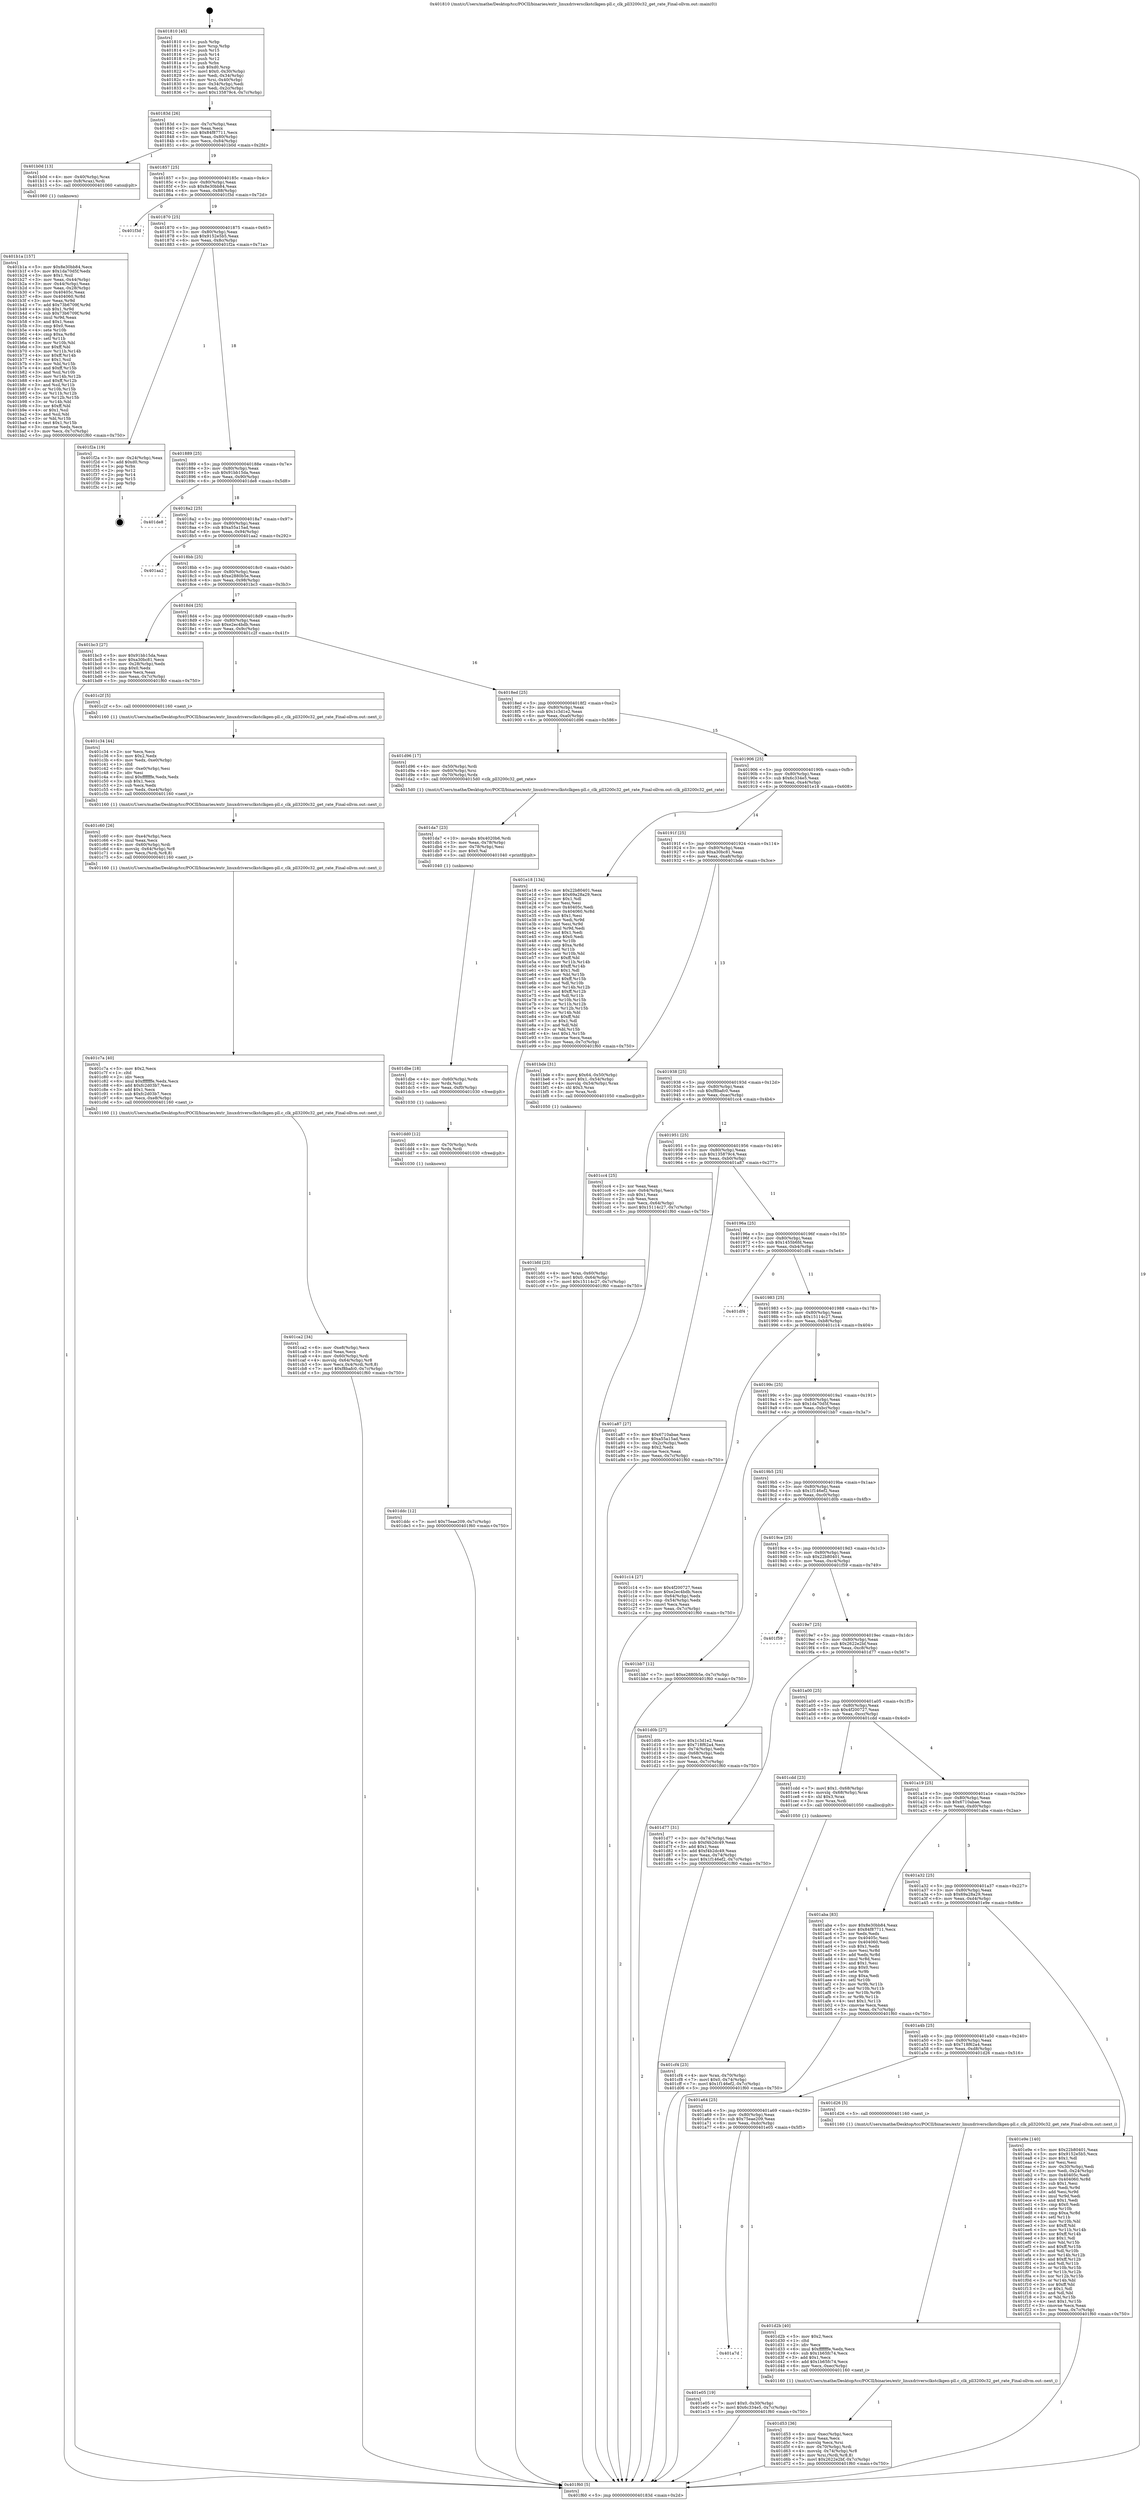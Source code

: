 digraph "0x401810" {
  label = "0x401810 (/mnt/c/Users/mathe/Desktop/tcc/POCII/binaries/extr_linuxdriversclkstclkgen-pll.c_clk_pll3200c32_get_rate_Final-ollvm.out::main(0))"
  labelloc = "t"
  node[shape=record]

  Entry [label="",width=0.3,height=0.3,shape=circle,fillcolor=black,style=filled]
  "0x40183d" [label="{
     0x40183d [26]\l
     | [instrs]\l
     &nbsp;&nbsp;0x40183d \<+3\>: mov -0x7c(%rbp),%eax\l
     &nbsp;&nbsp;0x401840 \<+2\>: mov %eax,%ecx\l
     &nbsp;&nbsp;0x401842 \<+6\>: sub $0x84f87711,%ecx\l
     &nbsp;&nbsp;0x401848 \<+3\>: mov %eax,-0x80(%rbp)\l
     &nbsp;&nbsp;0x40184b \<+6\>: mov %ecx,-0x84(%rbp)\l
     &nbsp;&nbsp;0x401851 \<+6\>: je 0000000000401b0d \<main+0x2fd\>\l
  }"]
  "0x401b0d" [label="{
     0x401b0d [13]\l
     | [instrs]\l
     &nbsp;&nbsp;0x401b0d \<+4\>: mov -0x40(%rbp),%rax\l
     &nbsp;&nbsp;0x401b11 \<+4\>: mov 0x8(%rax),%rdi\l
     &nbsp;&nbsp;0x401b15 \<+5\>: call 0000000000401060 \<atoi@plt\>\l
     | [calls]\l
     &nbsp;&nbsp;0x401060 \{1\} (unknown)\l
  }"]
  "0x401857" [label="{
     0x401857 [25]\l
     | [instrs]\l
     &nbsp;&nbsp;0x401857 \<+5\>: jmp 000000000040185c \<main+0x4c\>\l
     &nbsp;&nbsp;0x40185c \<+3\>: mov -0x80(%rbp),%eax\l
     &nbsp;&nbsp;0x40185f \<+5\>: sub $0x8e30bb84,%eax\l
     &nbsp;&nbsp;0x401864 \<+6\>: mov %eax,-0x88(%rbp)\l
     &nbsp;&nbsp;0x40186a \<+6\>: je 0000000000401f3d \<main+0x72d\>\l
  }"]
  Exit [label="",width=0.3,height=0.3,shape=circle,fillcolor=black,style=filled,peripheries=2]
  "0x401f3d" [label="{
     0x401f3d\l
  }", style=dashed]
  "0x401870" [label="{
     0x401870 [25]\l
     | [instrs]\l
     &nbsp;&nbsp;0x401870 \<+5\>: jmp 0000000000401875 \<main+0x65\>\l
     &nbsp;&nbsp;0x401875 \<+3\>: mov -0x80(%rbp),%eax\l
     &nbsp;&nbsp;0x401878 \<+5\>: sub $0x9152e5b5,%eax\l
     &nbsp;&nbsp;0x40187d \<+6\>: mov %eax,-0x8c(%rbp)\l
     &nbsp;&nbsp;0x401883 \<+6\>: je 0000000000401f2a \<main+0x71a\>\l
  }"]
  "0x401a7d" [label="{
     0x401a7d\l
  }", style=dashed]
  "0x401f2a" [label="{
     0x401f2a [19]\l
     | [instrs]\l
     &nbsp;&nbsp;0x401f2a \<+3\>: mov -0x24(%rbp),%eax\l
     &nbsp;&nbsp;0x401f2d \<+7\>: add $0xd0,%rsp\l
     &nbsp;&nbsp;0x401f34 \<+1\>: pop %rbx\l
     &nbsp;&nbsp;0x401f35 \<+2\>: pop %r12\l
     &nbsp;&nbsp;0x401f37 \<+2\>: pop %r14\l
     &nbsp;&nbsp;0x401f39 \<+2\>: pop %r15\l
     &nbsp;&nbsp;0x401f3b \<+1\>: pop %rbp\l
     &nbsp;&nbsp;0x401f3c \<+1\>: ret\l
  }"]
  "0x401889" [label="{
     0x401889 [25]\l
     | [instrs]\l
     &nbsp;&nbsp;0x401889 \<+5\>: jmp 000000000040188e \<main+0x7e\>\l
     &nbsp;&nbsp;0x40188e \<+3\>: mov -0x80(%rbp),%eax\l
     &nbsp;&nbsp;0x401891 \<+5\>: sub $0x91bb15da,%eax\l
     &nbsp;&nbsp;0x401896 \<+6\>: mov %eax,-0x90(%rbp)\l
     &nbsp;&nbsp;0x40189c \<+6\>: je 0000000000401de8 \<main+0x5d8\>\l
  }"]
  "0x401e05" [label="{
     0x401e05 [19]\l
     | [instrs]\l
     &nbsp;&nbsp;0x401e05 \<+7\>: movl $0x0,-0x30(%rbp)\l
     &nbsp;&nbsp;0x401e0c \<+7\>: movl $0x6c334e5,-0x7c(%rbp)\l
     &nbsp;&nbsp;0x401e13 \<+5\>: jmp 0000000000401f60 \<main+0x750\>\l
  }"]
  "0x401de8" [label="{
     0x401de8\l
  }", style=dashed]
  "0x4018a2" [label="{
     0x4018a2 [25]\l
     | [instrs]\l
     &nbsp;&nbsp;0x4018a2 \<+5\>: jmp 00000000004018a7 \<main+0x97\>\l
     &nbsp;&nbsp;0x4018a7 \<+3\>: mov -0x80(%rbp),%eax\l
     &nbsp;&nbsp;0x4018aa \<+5\>: sub $0xa55a15ad,%eax\l
     &nbsp;&nbsp;0x4018af \<+6\>: mov %eax,-0x94(%rbp)\l
     &nbsp;&nbsp;0x4018b5 \<+6\>: je 0000000000401aa2 \<main+0x292\>\l
  }"]
  "0x401ddc" [label="{
     0x401ddc [12]\l
     | [instrs]\l
     &nbsp;&nbsp;0x401ddc \<+7\>: movl $0x75eae209,-0x7c(%rbp)\l
     &nbsp;&nbsp;0x401de3 \<+5\>: jmp 0000000000401f60 \<main+0x750\>\l
  }"]
  "0x401aa2" [label="{
     0x401aa2\l
  }", style=dashed]
  "0x4018bb" [label="{
     0x4018bb [25]\l
     | [instrs]\l
     &nbsp;&nbsp;0x4018bb \<+5\>: jmp 00000000004018c0 \<main+0xb0\>\l
     &nbsp;&nbsp;0x4018c0 \<+3\>: mov -0x80(%rbp),%eax\l
     &nbsp;&nbsp;0x4018c3 \<+5\>: sub $0xe2880b5e,%eax\l
     &nbsp;&nbsp;0x4018c8 \<+6\>: mov %eax,-0x98(%rbp)\l
     &nbsp;&nbsp;0x4018ce \<+6\>: je 0000000000401bc3 \<main+0x3b3\>\l
  }"]
  "0x401dd0" [label="{
     0x401dd0 [12]\l
     | [instrs]\l
     &nbsp;&nbsp;0x401dd0 \<+4\>: mov -0x70(%rbp),%rdx\l
     &nbsp;&nbsp;0x401dd4 \<+3\>: mov %rdx,%rdi\l
     &nbsp;&nbsp;0x401dd7 \<+5\>: call 0000000000401030 \<free@plt\>\l
     | [calls]\l
     &nbsp;&nbsp;0x401030 \{1\} (unknown)\l
  }"]
  "0x401bc3" [label="{
     0x401bc3 [27]\l
     | [instrs]\l
     &nbsp;&nbsp;0x401bc3 \<+5\>: mov $0x91bb15da,%eax\l
     &nbsp;&nbsp;0x401bc8 \<+5\>: mov $0xa30bc81,%ecx\l
     &nbsp;&nbsp;0x401bcd \<+3\>: mov -0x28(%rbp),%edx\l
     &nbsp;&nbsp;0x401bd0 \<+3\>: cmp $0x0,%edx\l
     &nbsp;&nbsp;0x401bd3 \<+3\>: cmove %ecx,%eax\l
     &nbsp;&nbsp;0x401bd6 \<+3\>: mov %eax,-0x7c(%rbp)\l
     &nbsp;&nbsp;0x401bd9 \<+5\>: jmp 0000000000401f60 \<main+0x750\>\l
  }"]
  "0x4018d4" [label="{
     0x4018d4 [25]\l
     | [instrs]\l
     &nbsp;&nbsp;0x4018d4 \<+5\>: jmp 00000000004018d9 \<main+0xc9\>\l
     &nbsp;&nbsp;0x4018d9 \<+3\>: mov -0x80(%rbp),%eax\l
     &nbsp;&nbsp;0x4018dc \<+5\>: sub $0xe2ec4bdb,%eax\l
     &nbsp;&nbsp;0x4018e1 \<+6\>: mov %eax,-0x9c(%rbp)\l
     &nbsp;&nbsp;0x4018e7 \<+6\>: je 0000000000401c2f \<main+0x41f\>\l
  }"]
  "0x401dbe" [label="{
     0x401dbe [18]\l
     | [instrs]\l
     &nbsp;&nbsp;0x401dbe \<+4\>: mov -0x60(%rbp),%rdx\l
     &nbsp;&nbsp;0x401dc2 \<+3\>: mov %rdx,%rdi\l
     &nbsp;&nbsp;0x401dc5 \<+6\>: mov %eax,-0xf0(%rbp)\l
     &nbsp;&nbsp;0x401dcb \<+5\>: call 0000000000401030 \<free@plt\>\l
     | [calls]\l
     &nbsp;&nbsp;0x401030 \{1\} (unknown)\l
  }"]
  "0x401c2f" [label="{
     0x401c2f [5]\l
     | [instrs]\l
     &nbsp;&nbsp;0x401c2f \<+5\>: call 0000000000401160 \<next_i\>\l
     | [calls]\l
     &nbsp;&nbsp;0x401160 \{1\} (/mnt/c/Users/mathe/Desktop/tcc/POCII/binaries/extr_linuxdriversclkstclkgen-pll.c_clk_pll3200c32_get_rate_Final-ollvm.out::next_i)\l
  }"]
  "0x4018ed" [label="{
     0x4018ed [25]\l
     | [instrs]\l
     &nbsp;&nbsp;0x4018ed \<+5\>: jmp 00000000004018f2 \<main+0xe2\>\l
     &nbsp;&nbsp;0x4018f2 \<+3\>: mov -0x80(%rbp),%eax\l
     &nbsp;&nbsp;0x4018f5 \<+5\>: sub $0x1c3d1e2,%eax\l
     &nbsp;&nbsp;0x4018fa \<+6\>: mov %eax,-0xa0(%rbp)\l
     &nbsp;&nbsp;0x401900 \<+6\>: je 0000000000401d96 \<main+0x586\>\l
  }"]
  "0x401da7" [label="{
     0x401da7 [23]\l
     | [instrs]\l
     &nbsp;&nbsp;0x401da7 \<+10\>: movabs $0x4020b6,%rdi\l
     &nbsp;&nbsp;0x401db1 \<+3\>: mov %eax,-0x78(%rbp)\l
     &nbsp;&nbsp;0x401db4 \<+3\>: mov -0x78(%rbp),%esi\l
     &nbsp;&nbsp;0x401db7 \<+2\>: mov $0x0,%al\l
     &nbsp;&nbsp;0x401db9 \<+5\>: call 0000000000401040 \<printf@plt\>\l
     | [calls]\l
     &nbsp;&nbsp;0x401040 \{1\} (unknown)\l
  }"]
  "0x401d96" [label="{
     0x401d96 [17]\l
     | [instrs]\l
     &nbsp;&nbsp;0x401d96 \<+4\>: mov -0x50(%rbp),%rdi\l
     &nbsp;&nbsp;0x401d9a \<+4\>: mov -0x60(%rbp),%rsi\l
     &nbsp;&nbsp;0x401d9e \<+4\>: mov -0x70(%rbp),%rdx\l
     &nbsp;&nbsp;0x401da2 \<+5\>: call 00000000004015d0 \<clk_pll3200c32_get_rate\>\l
     | [calls]\l
     &nbsp;&nbsp;0x4015d0 \{1\} (/mnt/c/Users/mathe/Desktop/tcc/POCII/binaries/extr_linuxdriversclkstclkgen-pll.c_clk_pll3200c32_get_rate_Final-ollvm.out::clk_pll3200c32_get_rate)\l
  }"]
  "0x401906" [label="{
     0x401906 [25]\l
     | [instrs]\l
     &nbsp;&nbsp;0x401906 \<+5\>: jmp 000000000040190b \<main+0xfb\>\l
     &nbsp;&nbsp;0x40190b \<+3\>: mov -0x80(%rbp),%eax\l
     &nbsp;&nbsp;0x40190e \<+5\>: sub $0x6c334e5,%eax\l
     &nbsp;&nbsp;0x401913 \<+6\>: mov %eax,-0xa4(%rbp)\l
     &nbsp;&nbsp;0x401919 \<+6\>: je 0000000000401e18 \<main+0x608\>\l
  }"]
  "0x401d53" [label="{
     0x401d53 [36]\l
     | [instrs]\l
     &nbsp;&nbsp;0x401d53 \<+6\>: mov -0xec(%rbp),%ecx\l
     &nbsp;&nbsp;0x401d59 \<+3\>: imul %eax,%ecx\l
     &nbsp;&nbsp;0x401d5c \<+3\>: movslq %ecx,%rsi\l
     &nbsp;&nbsp;0x401d5f \<+4\>: mov -0x70(%rbp),%rdi\l
     &nbsp;&nbsp;0x401d63 \<+4\>: movslq -0x74(%rbp),%r8\l
     &nbsp;&nbsp;0x401d67 \<+4\>: mov %rsi,(%rdi,%r8,8)\l
     &nbsp;&nbsp;0x401d6b \<+7\>: movl $0x2622e2bf,-0x7c(%rbp)\l
     &nbsp;&nbsp;0x401d72 \<+5\>: jmp 0000000000401f60 \<main+0x750\>\l
  }"]
  "0x401e18" [label="{
     0x401e18 [134]\l
     | [instrs]\l
     &nbsp;&nbsp;0x401e18 \<+5\>: mov $0x22b80401,%eax\l
     &nbsp;&nbsp;0x401e1d \<+5\>: mov $0x69a28a29,%ecx\l
     &nbsp;&nbsp;0x401e22 \<+2\>: mov $0x1,%dl\l
     &nbsp;&nbsp;0x401e24 \<+2\>: xor %esi,%esi\l
     &nbsp;&nbsp;0x401e26 \<+7\>: mov 0x40405c,%edi\l
     &nbsp;&nbsp;0x401e2d \<+8\>: mov 0x404060,%r8d\l
     &nbsp;&nbsp;0x401e35 \<+3\>: sub $0x1,%esi\l
     &nbsp;&nbsp;0x401e38 \<+3\>: mov %edi,%r9d\l
     &nbsp;&nbsp;0x401e3b \<+3\>: add %esi,%r9d\l
     &nbsp;&nbsp;0x401e3e \<+4\>: imul %r9d,%edi\l
     &nbsp;&nbsp;0x401e42 \<+3\>: and $0x1,%edi\l
     &nbsp;&nbsp;0x401e45 \<+3\>: cmp $0x0,%edi\l
     &nbsp;&nbsp;0x401e48 \<+4\>: sete %r10b\l
     &nbsp;&nbsp;0x401e4c \<+4\>: cmp $0xa,%r8d\l
     &nbsp;&nbsp;0x401e50 \<+4\>: setl %r11b\l
     &nbsp;&nbsp;0x401e54 \<+3\>: mov %r10b,%bl\l
     &nbsp;&nbsp;0x401e57 \<+3\>: xor $0xff,%bl\l
     &nbsp;&nbsp;0x401e5a \<+3\>: mov %r11b,%r14b\l
     &nbsp;&nbsp;0x401e5d \<+4\>: xor $0xff,%r14b\l
     &nbsp;&nbsp;0x401e61 \<+3\>: xor $0x1,%dl\l
     &nbsp;&nbsp;0x401e64 \<+3\>: mov %bl,%r15b\l
     &nbsp;&nbsp;0x401e67 \<+4\>: and $0xff,%r15b\l
     &nbsp;&nbsp;0x401e6b \<+3\>: and %dl,%r10b\l
     &nbsp;&nbsp;0x401e6e \<+3\>: mov %r14b,%r12b\l
     &nbsp;&nbsp;0x401e71 \<+4\>: and $0xff,%r12b\l
     &nbsp;&nbsp;0x401e75 \<+3\>: and %dl,%r11b\l
     &nbsp;&nbsp;0x401e78 \<+3\>: or %r10b,%r15b\l
     &nbsp;&nbsp;0x401e7b \<+3\>: or %r11b,%r12b\l
     &nbsp;&nbsp;0x401e7e \<+3\>: xor %r12b,%r15b\l
     &nbsp;&nbsp;0x401e81 \<+3\>: or %r14b,%bl\l
     &nbsp;&nbsp;0x401e84 \<+3\>: xor $0xff,%bl\l
     &nbsp;&nbsp;0x401e87 \<+3\>: or $0x1,%dl\l
     &nbsp;&nbsp;0x401e8a \<+2\>: and %dl,%bl\l
     &nbsp;&nbsp;0x401e8c \<+3\>: or %bl,%r15b\l
     &nbsp;&nbsp;0x401e8f \<+4\>: test $0x1,%r15b\l
     &nbsp;&nbsp;0x401e93 \<+3\>: cmovne %ecx,%eax\l
     &nbsp;&nbsp;0x401e96 \<+3\>: mov %eax,-0x7c(%rbp)\l
     &nbsp;&nbsp;0x401e99 \<+5\>: jmp 0000000000401f60 \<main+0x750\>\l
  }"]
  "0x40191f" [label="{
     0x40191f [25]\l
     | [instrs]\l
     &nbsp;&nbsp;0x40191f \<+5\>: jmp 0000000000401924 \<main+0x114\>\l
     &nbsp;&nbsp;0x401924 \<+3\>: mov -0x80(%rbp),%eax\l
     &nbsp;&nbsp;0x401927 \<+5\>: sub $0xa30bc81,%eax\l
     &nbsp;&nbsp;0x40192c \<+6\>: mov %eax,-0xa8(%rbp)\l
     &nbsp;&nbsp;0x401932 \<+6\>: je 0000000000401bde \<main+0x3ce\>\l
  }"]
  "0x401d2b" [label="{
     0x401d2b [40]\l
     | [instrs]\l
     &nbsp;&nbsp;0x401d2b \<+5\>: mov $0x2,%ecx\l
     &nbsp;&nbsp;0x401d30 \<+1\>: cltd\l
     &nbsp;&nbsp;0x401d31 \<+2\>: idiv %ecx\l
     &nbsp;&nbsp;0x401d33 \<+6\>: imul $0xfffffffe,%edx,%ecx\l
     &nbsp;&nbsp;0x401d39 \<+6\>: sub $0x1b65fc74,%ecx\l
     &nbsp;&nbsp;0x401d3f \<+3\>: add $0x1,%ecx\l
     &nbsp;&nbsp;0x401d42 \<+6\>: add $0x1b65fc74,%ecx\l
     &nbsp;&nbsp;0x401d48 \<+6\>: mov %ecx,-0xec(%rbp)\l
     &nbsp;&nbsp;0x401d4e \<+5\>: call 0000000000401160 \<next_i\>\l
     | [calls]\l
     &nbsp;&nbsp;0x401160 \{1\} (/mnt/c/Users/mathe/Desktop/tcc/POCII/binaries/extr_linuxdriversclkstclkgen-pll.c_clk_pll3200c32_get_rate_Final-ollvm.out::next_i)\l
  }"]
  "0x401bde" [label="{
     0x401bde [31]\l
     | [instrs]\l
     &nbsp;&nbsp;0x401bde \<+8\>: movq $0x64,-0x50(%rbp)\l
     &nbsp;&nbsp;0x401be6 \<+7\>: movl $0x1,-0x54(%rbp)\l
     &nbsp;&nbsp;0x401bed \<+4\>: movslq -0x54(%rbp),%rax\l
     &nbsp;&nbsp;0x401bf1 \<+4\>: shl $0x3,%rax\l
     &nbsp;&nbsp;0x401bf5 \<+3\>: mov %rax,%rdi\l
     &nbsp;&nbsp;0x401bf8 \<+5\>: call 0000000000401050 \<malloc@plt\>\l
     | [calls]\l
     &nbsp;&nbsp;0x401050 \{1\} (unknown)\l
  }"]
  "0x401938" [label="{
     0x401938 [25]\l
     | [instrs]\l
     &nbsp;&nbsp;0x401938 \<+5\>: jmp 000000000040193d \<main+0x12d\>\l
     &nbsp;&nbsp;0x40193d \<+3\>: mov -0x80(%rbp),%eax\l
     &nbsp;&nbsp;0x401940 \<+5\>: sub $0xf8bafc0,%eax\l
     &nbsp;&nbsp;0x401945 \<+6\>: mov %eax,-0xac(%rbp)\l
     &nbsp;&nbsp;0x40194b \<+6\>: je 0000000000401cc4 \<main+0x4b4\>\l
  }"]
  "0x401a64" [label="{
     0x401a64 [25]\l
     | [instrs]\l
     &nbsp;&nbsp;0x401a64 \<+5\>: jmp 0000000000401a69 \<main+0x259\>\l
     &nbsp;&nbsp;0x401a69 \<+3\>: mov -0x80(%rbp),%eax\l
     &nbsp;&nbsp;0x401a6c \<+5\>: sub $0x75eae209,%eax\l
     &nbsp;&nbsp;0x401a71 \<+6\>: mov %eax,-0xdc(%rbp)\l
     &nbsp;&nbsp;0x401a77 \<+6\>: je 0000000000401e05 \<main+0x5f5\>\l
  }"]
  "0x401cc4" [label="{
     0x401cc4 [25]\l
     | [instrs]\l
     &nbsp;&nbsp;0x401cc4 \<+2\>: xor %eax,%eax\l
     &nbsp;&nbsp;0x401cc6 \<+3\>: mov -0x64(%rbp),%ecx\l
     &nbsp;&nbsp;0x401cc9 \<+3\>: sub $0x1,%eax\l
     &nbsp;&nbsp;0x401ccc \<+2\>: sub %eax,%ecx\l
     &nbsp;&nbsp;0x401cce \<+3\>: mov %ecx,-0x64(%rbp)\l
     &nbsp;&nbsp;0x401cd1 \<+7\>: movl $0x15114c27,-0x7c(%rbp)\l
     &nbsp;&nbsp;0x401cd8 \<+5\>: jmp 0000000000401f60 \<main+0x750\>\l
  }"]
  "0x401951" [label="{
     0x401951 [25]\l
     | [instrs]\l
     &nbsp;&nbsp;0x401951 \<+5\>: jmp 0000000000401956 \<main+0x146\>\l
     &nbsp;&nbsp;0x401956 \<+3\>: mov -0x80(%rbp),%eax\l
     &nbsp;&nbsp;0x401959 \<+5\>: sub $0x135879c4,%eax\l
     &nbsp;&nbsp;0x40195e \<+6\>: mov %eax,-0xb0(%rbp)\l
     &nbsp;&nbsp;0x401964 \<+6\>: je 0000000000401a87 \<main+0x277\>\l
  }"]
  "0x401d26" [label="{
     0x401d26 [5]\l
     | [instrs]\l
     &nbsp;&nbsp;0x401d26 \<+5\>: call 0000000000401160 \<next_i\>\l
     | [calls]\l
     &nbsp;&nbsp;0x401160 \{1\} (/mnt/c/Users/mathe/Desktop/tcc/POCII/binaries/extr_linuxdriversclkstclkgen-pll.c_clk_pll3200c32_get_rate_Final-ollvm.out::next_i)\l
  }"]
  "0x401a87" [label="{
     0x401a87 [27]\l
     | [instrs]\l
     &nbsp;&nbsp;0x401a87 \<+5\>: mov $0x6710abae,%eax\l
     &nbsp;&nbsp;0x401a8c \<+5\>: mov $0xa55a15ad,%ecx\l
     &nbsp;&nbsp;0x401a91 \<+3\>: mov -0x2c(%rbp),%edx\l
     &nbsp;&nbsp;0x401a94 \<+3\>: cmp $0x2,%edx\l
     &nbsp;&nbsp;0x401a97 \<+3\>: cmovne %ecx,%eax\l
     &nbsp;&nbsp;0x401a9a \<+3\>: mov %eax,-0x7c(%rbp)\l
     &nbsp;&nbsp;0x401a9d \<+5\>: jmp 0000000000401f60 \<main+0x750\>\l
  }"]
  "0x40196a" [label="{
     0x40196a [25]\l
     | [instrs]\l
     &nbsp;&nbsp;0x40196a \<+5\>: jmp 000000000040196f \<main+0x15f\>\l
     &nbsp;&nbsp;0x40196f \<+3\>: mov -0x80(%rbp),%eax\l
     &nbsp;&nbsp;0x401972 \<+5\>: sub $0x1455b6fd,%eax\l
     &nbsp;&nbsp;0x401977 \<+6\>: mov %eax,-0xb4(%rbp)\l
     &nbsp;&nbsp;0x40197d \<+6\>: je 0000000000401df4 \<main+0x5e4\>\l
  }"]
  "0x401f60" [label="{
     0x401f60 [5]\l
     | [instrs]\l
     &nbsp;&nbsp;0x401f60 \<+5\>: jmp 000000000040183d \<main+0x2d\>\l
  }"]
  "0x401810" [label="{
     0x401810 [45]\l
     | [instrs]\l
     &nbsp;&nbsp;0x401810 \<+1\>: push %rbp\l
     &nbsp;&nbsp;0x401811 \<+3\>: mov %rsp,%rbp\l
     &nbsp;&nbsp;0x401814 \<+2\>: push %r15\l
     &nbsp;&nbsp;0x401816 \<+2\>: push %r14\l
     &nbsp;&nbsp;0x401818 \<+2\>: push %r12\l
     &nbsp;&nbsp;0x40181a \<+1\>: push %rbx\l
     &nbsp;&nbsp;0x40181b \<+7\>: sub $0xd0,%rsp\l
     &nbsp;&nbsp;0x401822 \<+7\>: movl $0x0,-0x30(%rbp)\l
     &nbsp;&nbsp;0x401829 \<+3\>: mov %edi,-0x34(%rbp)\l
     &nbsp;&nbsp;0x40182c \<+4\>: mov %rsi,-0x40(%rbp)\l
     &nbsp;&nbsp;0x401830 \<+3\>: mov -0x34(%rbp),%edi\l
     &nbsp;&nbsp;0x401833 \<+3\>: mov %edi,-0x2c(%rbp)\l
     &nbsp;&nbsp;0x401836 \<+7\>: movl $0x135879c4,-0x7c(%rbp)\l
  }"]
  "0x401a4b" [label="{
     0x401a4b [25]\l
     | [instrs]\l
     &nbsp;&nbsp;0x401a4b \<+5\>: jmp 0000000000401a50 \<main+0x240\>\l
     &nbsp;&nbsp;0x401a50 \<+3\>: mov -0x80(%rbp),%eax\l
     &nbsp;&nbsp;0x401a53 \<+5\>: sub $0x718f62a4,%eax\l
     &nbsp;&nbsp;0x401a58 \<+6\>: mov %eax,-0xd8(%rbp)\l
     &nbsp;&nbsp;0x401a5e \<+6\>: je 0000000000401d26 \<main+0x516\>\l
  }"]
  "0x401df4" [label="{
     0x401df4\l
  }", style=dashed]
  "0x401983" [label="{
     0x401983 [25]\l
     | [instrs]\l
     &nbsp;&nbsp;0x401983 \<+5\>: jmp 0000000000401988 \<main+0x178\>\l
     &nbsp;&nbsp;0x401988 \<+3\>: mov -0x80(%rbp),%eax\l
     &nbsp;&nbsp;0x40198b \<+5\>: sub $0x15114c27,%eax\l
     &nbsp;&nbsp;0x401990 \<+6\>: mov %eax,-0xb8(%rbp)\l
     &nbsp;&nbsp;0x401996 \<+6\>: je 0000000000401c14 \<main+0x404\>\l
  }"]
  "0x401e9e" [label="{
     0x401e9e [140]\l
     | [instrs]\l
     &nbsp;&nbsp;0x401e9e \<+5\>: mov $0x22b80401,%eax\l
     &nbsp;&nbsp;0x401ea3 \<+5\>: mov $0x9152e5b5,%ecx\l
     &nbsp;&nbsp;0x401ea8 \<+2\>: mov $0x1,%dl\l
     &nbsp;&nbsp;0x401eaa \<+2\>: xor %esi,%esi\l
     &nbsp;&nbsp;0x401eac \<+3\>: mov -0x30(%rbp),%edi\l
     &nbsp;&nbsp;0x401eaf \<+3\>: mov %edi,-0x24(%rbp)\l
     &nbsp;&nbsp;0x401eb2 \<+7\>: mov 0x40405c,%edi\l
     &nbsp;&nbsp;0x401eb9 \<+8\>: mov 0x404060,%r8d\l
     &nbsp;&nbsp;0x401ec1 \<+3\>: sub $0x1,%esi\l
     &nbsp;&nbsp;0x401ec4 \<+3\>: mov %edi,%r9d\l
     &nbsp;&nbsp;0x401ec7 \<+3\>: add %esi,%r9d\l
     &nbsp;&nbsp;0x401eca \<+4\>: imul %r9d,%edi\l
     &nbsp;&nbsp;0x401ece \<+3\>: and $0x1,%edi\l
     &nbsp;&nbsp;0x401ed1 \<+3\>: cmp $0x0,%edi\l
     &nbsp;&nbsp;0x401ed4 \<+4\>: sete %r10b\l
     &nbsp;&nbsp;0x401ed8 \<+4\>: cmp $0xa,%r8d\l
     &nbsp;&nbsp;0x401edc \<+4\>: setl %r11b\l
     &nbsp;&nbsp;0x401ee0 \<+3\>: mov %r10b,%bl\l
     &nbsp;&nbsp;0x401ee3 \<+3\>: xor $0xff,%bl\l
     &nbsp;&nbsp;0x401ee6 \<+3\>: mov %r11b,%r14b\l
     &nbsp;&nbsp;0x401ee9 \<+4\>: xor $0xff,%r14b\l
     &nbsp;&nbsp;0x401eed \<+3\>: xor $0x1,%dl\l
     &nbsp;&nbsp;0x401ef0 \<+3\>: mov %bl,%r15b\l
     &nbsp;&nbsp;0x401ef3 \<+4\>: and $0xff,%r15b\l
     &nbsp;&nbsp;0x401ef7 \<+3\>: and %dl,%r10b\l
     &nbsp;&nbsp;0x401efa \<+3\>: mov %r14b,%r12b\l
     &nbsp;&nbsp;0x401efd \<+4\>: and $0xff,%r12b\l
     &nbsp;&nbsp;0x401f01 \<+3\>: and %dl,%r11b\l
     &nbsp;&nbsp;0x401f04 \<+3\>: or %r10b,%r15b\l
     &nbsp;&nbsp;0x401f07 \<+3\>: or %r11b,%r12b\l
     &nbsp;&nbsp;0x401f0a \<+3\>: xor %r12b,%r15b\l
     &nbsp;&nbsp;0x401f0d \<+3\>: or %r14b,%bl\l
     &nbsp;&nbsp;0x401f10 \<+3\>: xor $0xff,%bl\l
     &nbsp;&nbsp;0x401f13 \<+3\>: or $0x1,%dl\l
     &nbsp;&nbsp;0x401f16 \<+2\>: and %dl,%bl\l
     &nbsp;&nbsp;0x401f18 \<+3\>: or %bl,%r15b\l
     &nbsp;&nbsp;0x401f1b \<+4\>: test $0x1,%r15b\l
     &nbsp;&nbsp;0x401f1f \<+3\>: cmovne %ecx,%eax\l
     &nbsp;&nbsp;0x401f22 \<+3\>: mov %eax,-0x7c(%rbp)\l
     &nbsp;&nbsp;0x401f25 \<+5\>: jmp 0000000000401f60 \<main+0x750\>\l
  }"]
  "0x401c14" [label="{
     0x401c14 [27]\l
     | [instrs]\l
     &nbsp;&nbsp;0x401c14 \<+5\>: mov $0x4f200727,%eax\l
     &nbsp;&nbsp;0x401c19 \<+5\>: mov $0xe2ec4bdb,%ecx\l
     &nbsp;&nbsp;0x401c1e \<+3\>: mov -0x64(%rbp),%edx\l
     &nbsp;&nbsp;0x401c21 \<+3\>: cmp -0x54(%rbp),%edx\l
     &nbsp;&nbsp;0x401c24 \<+3\>: cmovl %ecx,%eax\l
     &nbsp;&nbsp;0x401c27 \<+3\>: mov %eax,-0x7c(%rbp)\l
     &nbsp;&nbsp;0x401c2a \<+5\>: jmp 0000000000401f60 \<main+0x750\>\l
  }"]
  "0x40199c" [label="{
     0x40199c [25]\l
     | [instrs]\l
     &nbsp;&nbsp;0x40199c \<+5\>: jmp 00000000004019a1 \<main+0x191\>\l
     &nbsp;&nbsp;0x4019a1 \<+3\>: mov -0x80(%rbp),%eax\l
     &nbsp;&nbsp;0x4019a4 \<+5\>: sub $0x1da70d5f,%eax\l
     &nbsp;&nbsp;0x4019a9 \<+6\>: mov %eax,-0xbc(%rbp)\l
     &nbsp;&nbsp;0x4019af \<+6\>: je 0000000000401bb7 \<main+0x3a7\>\l
  }"]
  "0x401cf4" [label="{
     0x401cf4 [23]\l
     | [instrs]\l
     &nbsp;&nbsp;0x401cf4 \<+4\>: mov %rax,-0x70(%rbp)\l
     &nbsp;&nbsp;0x401cf8 \<+7\>: movl $0x0,-0x74(%rbp)\l
     &nbsp;&nbsp;0x401cff \<+7\>: movl $0x1f146ef2,-0x7c(%rbp)\l
     &nbsp;&nbsp;0x401d06 \<+5\>: jmp 0000000000401f60 \<main+0x750\>\l
  }"]
  "0x401bb7" [label="{
     0x401bb7 [12]\l
     | [instrs]\l
     &nbsp;&nbsp;0x401bb7 \<+7\>: movl $0xe2880b5e,-0x7c(%rbp)\l
     &nbsp;&nbsp;0x401bbe \<+5\>: jmp 0000000000401f60 \<main+0x750\>\l
  }"]
  "0x4019b5" [label="{
     0x4019b5 [25]\l
     | [instrs]\l
     &nbsp;&nbsp;0x4019b5 \<+5\>: jmp 00000000004019ba \<main+0x1aa\>\l
     &nbsp;&nbsp;0x4019ba \<+3\>: mov -0x80(%rbp),%eax\l
     &nbsp;&nbsp;0x4019bd \<+5\>: sub $0x1f146ef2,%eax\l
     &nbsp;&nbsp;0x4019c2 \<+6\>: mov %eax,-0xc0(%rbp)\l
     &nbsp;&nbsp;0x4019c8 \<+6\>: je 0000000000401d0b \<main+0x4fb\>\l
  }"]
  "0x401ca2" [label="{
     0x401ca2 [34]\l
     | [instrs]\l
     &nbsp;&nbsp;0x401ca2 \<+6\>: mov -0xe8(%rbp),%ecx\l
     &nbsp;&nbsp;0x401ca8 \<+3\>: imul %eax,%ecx\l
     &nbsp;&nbsp;0x401cab \<+4\>: mov -0x60(%rbp),%rdi\l
     &nbsp;&nbsp;0x401caf \<+4\>: movslq -0x64(%rbp),%r8\l
     &nbsp;&nbsp;0x401cb3 \<+5\>: mov %ecx,0x4(%rdi,%r8,8)\l
     &nbsp;&nbsp;0x401cb8 \<+7\>: movl $0xf8bafc0,-0x7c(%rbp)\l
     &nbsp;&nbsp;0x401cbf \<+5\>: jmp 0000000000401f60 \<main+0x750\>\l
  }"]
  "0x401d0b" [label="{
     0x401d0b [27]\l
     | [instrs]\l
     &nbsp;&nbsp;0x401d0b \<+5\>: mov $0x1c3d1e2,%eax\l
     &nbsp;&nbsp;0x401d10 \<+5\>: mov $0x718f62a4,%ecx\l
     &nbsp;&nbsp;0x401d15 \<+3\>: mov -0x74(%rbp),%edx\l
     &nbsp;&nbsp;0x401d18 \<+3\>: cmp -0x68(%rbp),%edx\l
     &nbsp;&nbsp;0x401d1b \<+3\>: cmovl %ecx,%eax\l
     &nbsp;&nbsp;0x401d1e \<+3\>: mov %eax,-0x7c(%rbp)\l
     &nbsp;&nbsp;0x401d21 \<+5\>: jmp 0000000000401f60 \<main+0x750\>\l
  }"]
  "0x4019ce" [label="{
     0x4019ce [25]\l
     | [instrs]\l
     &nbsp;&nbsp;0x4019ce \<+5\>: jmp 00000000004019d3 \<main+0x1c3\>\l
     &nbsp;&nbsp;0x4019d3 \<+3\>: mov -0x80(%rbp),%eax\l
     &nbsp;&nbsp;0x4019d6 \<+5\>: sub $0x22b80401,%eax\l
     &nbsp;&nbsp;0x4019db \<+6\>: mov %eax,-0xc4(%rbp)\l
     &nbsp;&nbsp;0x4019e1 \<+6\>: je 0000000000401f59 \<main+0x749\>\l
  }"]
  "0x401c7a" [label="{
     0x401c7a [40]\l
     | [instrs]\l
     &nbsp;&nbsp;0x401c7a \<+5\>: mov $0x2,%ecx\l
     &nbsp;&nbsp;0x401c7f \<+1\>: cltd\l
     &nbsp;&nbsp;0x401c80 \<+2\>: idiv %ecx\l
     &nbsp;&nbsp;0x401c82 \<+6\>: imul $0xfffffffe,%edx,%ecx\l
     &nbsp;&nbsp;0x401c88 \<+6\>: add $0xfc2d03b7,%ecx\l
     &nbsp;&nbsp;0x401c8e \<+3\>: add $0x1,%ecx\l
     &nbsp;&nbsp;0x401c91 \<+6\>: sub $0xfc2d03b7,%ecx\l
     &nbsp;&nbsp;0x401c97 \<+6\>: mov %ecx,-0xe8(%rbp)\l
     &nbsp;&nbsp;0x401c9d \<+5\>: call 0000000000401160 \<next_i\>\l
     | [calls]\l
     &nbsp;&nbsp;0x401160 \{1\} (/mnt/c/Users/mathe/Desktop/tcc/POCII/binaries/extr_linuxdriversclkstclkgen-pll.c_clk_pll3200c32_get_rate_Final-ollvm.out::next_i)\l
  }"]
  "0x401f59" [label="{
     0x401f59\l
  }", style=dashed]
  "0x4019e7" [label="{
     0x4019e7 [25]\l
     | [instrs]\l
     &nbsp;&nbsp;0x4019e7 \<+5\>: jmp 00000000004019ec \<main+0x1dc\>\l
     &nbsp;&nbsp;0x4019ec \<+3\>: mov -0x80(%rbp),%eax\l
     &nbsp;&nbsp;0x4019ef \<+5\>: sub $0x2622e2bf,%eax\l
     &nbsp;&nbsp;0x4019f4 \<+6\>: mov %eax,-0xc8(%rbp)\l
     &nbsp;&nbsp;0x4019fa \<+6\>: je 0000000000401d77 \<main+0x567\>\l
  }"]
  "0x401c60" [label="{
     0x401c60 [26]\l
     | [instrs]\l
     &nbsp;&nbsp;0x401c60 \<+6\>: mov -0xe4(%rbp),%ecx\l
     &nbsp;&nbsp;0x401c66 \<+3\>: imul %eax,%ecx\l
     &nbsp;&nbsp;0x401c69 \<+4\>: mov -0x60(%rbp),%rdi\l
     &nbsp;&nbsp;0x401c6d \<+4\>: movslq -0x64(%rbp),%r8\l
     &nbsp;&nbsp;0x401c71 \<+4\>: mov %ecx,(%rdi,%r8,8)\l
     &nbsp;&nbsp;0x401c75 \<+5\>: call 0000000000401160 \<next_i\>\l
     | [calls]\l
     &nbsp;&nbsp;0x401160 \{1\} (/mnt/c/Users/mathe/Desktop/tcc/POCII/binaries/extr_linuxdriversclkstclkgen-pll.c_clk_pll3200c32_get_rate_Final-ollvm.out::next_i)\l
  }"]
  "0x401d77" [label="{
     0x401d77 [31]\l
     | [instrs]\l
     &nbsp;&nbsp;0x401d77 \<+3\>: mov -0x74(%rbp),%eax\l
     &nbsp;&nbsp;0x401d7a \<+5\>: sub $0xf4b2dc49,%eax\l
     &nbsp;&nbsp;0x401d7f \<+3\>: add $0x1,%eax\l
     &nbsp;&nbsp;0x401d82 \<+5\>: add $0xf4b2dc49,%eax\l
     &nbsp;&nbsp;0x401d87 \<+3\>: mov %eax,-0x74(%rbp)\l
     &nbsp;&nbsp;0x401d8a \<+7\>: movl $0x1f146ef2,-0x7c(%rbp)\l
     &nbsp;&nbsp;0x401d91 \<+5\>: jmp 0000000000401f60 \<main+0x750\>\l
  }"]
  "0x401a00" [label="{
     0x401a00 [25]\l
     | [instrs]\l
     &nbsp;&nbsp;0x401a00 \<+5\>: jmp 0000000000401a05 \<main+0x1f5\>\l
     &nbsp;&nbsp;0x401a05 \<+3\>: mov -0x80(%rbp),%eax\l
     &nbsp;&nbsp;0x401a08 \<+5\>: sub $0x4f200727,%eax\l
     &nbsp;&nbsp;0x401a0d \<+6\>: mov %eax,-0xcc(%rbp)\l
     &nbsp;&nbsp;0x401a13 \<+6\>: je 0000000000401cdd \<main+0x4cd\>\l
  }"]
  "0x401c34" [label="{
     0x401c34 [44]\l
     | [instrs]\l
     &nbsp;&nbsp;0x401c34 \<+2\>: xor %ecx,%ecx\l
     &nbsp;&nbsp;0x401c36 \<+5\>: mov $0x2,%edx\l
     &nbsp;&nbsp;0x401c3b \<+6\>: mov %edx,-0xe0(%rbp)\l
     &nbsp;&nbsp;0x401c41 \<+1\>: cltd\l
     &nbsp;&nbsp;0x401c42 \<+6\>: mov -0xe0(%rbp),%esi\l
     &nbsp;&nbsp;0x401c48 \<+2\>: idiv %esi\l
     &nbsp;&nbsp;0x401c4a \<+6\>: imul $0xfffffffe,%edx,%edx\l
     &nbsp;&nbsp;0x401c50 \<+3\>: sub $0x1,%ecx\l
     &nbsp;&nbsp;0x401c53 \<+2\>: sub %ecx,%edx\l
     &nbsp;&nbsp;0x401c55 \<+6\>: mov %edx,-0xe4(%rbp)\l
     &nbsp;&nbsp;0x401c5b \<+5\>: call 0000000000401160 \<next_i\>\l
     | [calls]\l
     &nbsp;&nbsp;0x401160 \{1\} (/mnt/c/Users/mathe/Desktop/tcc/POCII/binaries/extr_linuxdriversclkstclkgen-pll.c_clk_pll3200c32_get_rate_Final-ollvm.out::next_i)\l
  }"]
  "0x401cdd" [label="{
     0x401cdd [23]\l
     | [instrs]\l
     &nbsp;&nbsp;0x401cdd \<+7\>: movl $0x1,-0x68(%rbp)\l
     &nbsp;&nbsp;0x401ce4 \<+4\>: movslq -0x68(%rbp),%rax\l
     &nbsp;&nbsp;0x401ce8 \<+4\>: shl $0x3,%rax\l
     &nbsp;&nbsp;0x401cec \<+3\>: mov %rax,%rdi\l
     &nbsp;&nbsp;0x401cef \<+5\>: call 0000000000401050 \<malloc@plt\>\l
     | [calls]\l
     &nbsp;&nbsp;0x401050 \{1\} (unknown)\l
  }"]
  "0x401a19" [label="{
     0x401a19 [25]\l
     | [instrs]\l
     &nbsp;&nbsp;0x401a19 \<+5\>: jmp 0000000000401a1e \<main+0x20e\>\l
     &nbsp;&nbsp;0x401a1e \<+3\>: mov -0x80(%rbp),%eax\l
     &nbsp;&nbsp;0x401a21 \<+5\>: sub $0x6710abae,%eax\l
     &nbsp;&nbsp;0x401a26 \<+6\>: mov %eax,-0xd0(%rbp)\l
     &nbsp;&nbsp;0x401a2c \<+6\>: je 0000000000401aba \<main+0x2aa\>\l
  }"]
  "0x401bfd" [label="{
     0x401bfd [23]\l
     | [instrs]\l
     &nbsp;&nbsp;0x401bfd \<+4\>: mov %rax,-0x60(%rbp)\l
     &nbsp;&nbsp;0x401c01 \<+7\>: movl $0x0,-0x64(%rbp)\l
     &nbsp;&nbsp;0x401c08 \<+7\>: movl $0x15114c27,-0x7c(%rbp)\l
     &nbsp;&nbsp;0x401c0f \<+5\>: jmp 0000000000401f60 \<main+0x750\>\l
  }"]
  "0x401aba" [label="{
     0x401aba [83]\l
     | [instrs]\l
     &nbsp;&nbsp;0x401aba \<+5\>: mov $0x8e30bb84,%eax\l
     &nbsp;&nbsp;0x401abf \<+5\>: mov $0x84f87711,%ecx\l
     &nbsp;&nbsp;0x401ac4 \<+2\>: xor %edx,%edx\l
     &nbsp;&nbsp;0x401ac6 \<+7\>: mov 0x40405c,%esi\l
     &nbsp;&nbsp;0x401acd \<+7\>: mov 0x404060,%edi\l
     &nbsp;&nbsp;0x401ad4 \<+3\>: sub $0x1,%edx\l
     &nbsp;&nbsp;0x401ad7 \<+3\>: mov %esi,%r8d\l
     &nbsp;&nbsp;0x401ada \<+3\>: add %edx,%r8d\l
     &nbsp;&nbsp;0x401add \<+4\>: imul %r8d,%esi\l
     &nbsp;&nbsp;0x401ae1 \<+3\>: and $0x1,%esi\l
     &nbsp;&nbsp;0x401ae4 \<+3\>: cmp $0x0,%esi\l
     &nbsp;&nbsp;0x401ae7 \<+4\>: sete %r9b\l
     &nbsp;&nbsp;0x401aeb \<+3\>: cmp $0xa,%edi\l
     &nbsp;&nbsp;0x401aee \<+4\>: setl %r10b\l
     &nbsp;&nbsp;0x401af2 \<+3\>: mov %r9b,%r11b\l
     &nbsp;&nbsp;0x401af5 \<+3\>: and %r10b,%r11b\l
     &nbsp;&nbsp;0x401af8 \<+3\>: xor %r10b,%r9b\l
     &nbsp;&nbsp;0x401afb \<+3\>: or %r9b,%r11b\l
     &nbsp;&nbsp;0x401afe \<+4\>: test $0x1,%r11b\l
     &nbsp;&nbsp;0x401b02 \<+3\>: cmovne %ecx,%eax\l
     &nbsp;&nbsp;0x401b05 \<+3\>: mov %eax,-0x7c(%rbp)\l
     &nbsp;&nbsp;0x401b08 \<+5\>: jmp 0000000000401f60 \<main+0x750\>\l
  }"]
  "0x401a32" [label="{
     0x401a32 [25]\l
     | [instrs]\l
     &nbsp;&nbsp;0x401a32 \<+5\>: jmp 0000000000401a37 \<main+0x227\>\l
     &nbsp;&nbsp;0x401a37 \<+3\>: mov -0x80(%rbp),%eax\l
     &nbsp;&nbsp;0x401a3a \<+5\>: sub $0x69a28a29,%eax\l
     &nbsp;&nbsp;0x401a3f \<+6\>: mov %eax,-0xd4(%rbp)\l
     &nbsp;&nbsp;0x401a45 \<+6\>: je 0000000000401e9e \<main+0x68e\>\l
  }"]
  "0x401b1a" [label="{
     0x401b1a [157]\l
     | [instrs]\l
     &nbsp;&nbsp;0x401b1a \<+5\>: mov $0x8e30bb84,%ecx\l
     &nbsp;&nbsp;0x401b1f \<+5\>: mov $0x1da70d5f,%edx\l
     &nbsp;&nbsp;0x401b24 \<+3\>: mov $0x1,%sil\l
     &nbsp;&nbsp;0x401b27 \<+3\>: mov %eax,-0x44(%rbp)\l
     &nbsp;&nbsp;0x401b2a \<+3\>: mov -0x44(%rbp),%eax\l
     &nbsp;&nbsp;0x401b2d \<+3\>: mov %eax,-0x28(%rbp)\l
     &nbsp;&nbsp;0x401b30 \<+7\>: mov 0x40405c,%eax\l
     &nbsp;&nbsp;0x401b37 \<+8\>: mov 0x404060,%r8d\l
     &nbsp;&nbsp;0x401b3f \<+3\>: mov %eax,%r9d\l
     &nbsp;&nbsp;0x401b42 \<+7\>: add $0x73b6709f,%r9d\l
     &nbsp;&nbsp;0x401b49 \<+4\>: sub $0x1,%r9d\l
     &nbsp;&nbsp;0x401b4d \<+7\>: sub $0x73b6709f,%r9d\l
     &nbsp;&nbsp;0x401b54 \<+4\>: imul %r9d,%eax\l
     &nbsp;&nbsp;0x401b58 \<+3\>: and $0x1,%eax\l
     &nbsp;&nbsp;0x401b5b \<+3\>: cmp $0x0,%eax\l
     &nbsp;&nbsp;0x401b5e \<+4\>: sete %r10b\l
     &nbsp;&nbsp;0x401b62 \<+4\>: cmp $0xa,%r8d\l
     &nbsp;&nbsp;0x401b66 \<+4\>: setl %r11b\l
     &nbsp;&nbsp;0x401b6a \<+3\>: mov %r10b,%bl\l
     &nbsp;&nbsp;0x401b6d \<+3\>: xor $0xff,%bl\l
     &nbsp;&nbsp;0x401b70 \<+3\>: mov %r11b,%r14b\l
     &nbsp;&nbsp;0x401b73 \<+4\>: xor $0xff,%r14b\l
     &nbsp;&nbsp;0x401b77 \<+4\>: xor $0x1,%sil\l
     &nbsp;&nbsp;0x401b7b \<+3\>: mov %bl,%r15b\l
     &nbsp;&nbsp;0x401b7e \<+4\>: and $0xff,%r15b\l
     &nbsp;&nbsp;0x401b82 \<+3\>: and %sil,%r10b\l
     &nbsp;&nbsp;0x401b85 \<+3\>: mov %r14b,%r12b\l
     &nbsp;&nbsp;0x401b88 \<+4\>: and $0xff,%r12b\l
     &nbsp;&nbsp;0x401b8c \<+3\>: and %sil,%r11b\l
     &nbsp;&nbsp;0x401b8f \<+3\>: or %r10b,%r15b\l
     &nbsp;&nbsp;0x401b92 \<+3\>: or %r11b,%r12b\l
     &nbsp;&nbsp;0x401b95 \<+3\>: xor %r12b,%r15b\l
     &nbsp;&nbsp;0x401b98 \<+3\>: or %r14b,%bl\l
     &nbsp;&nbsp;0x401b9b \<+3\>: xor $0xff,%bl\l
     &nbsp;&nbsp;0x401b9e \<+4\>: or $0x1,%sil\l
     &nbsp;&nbsp;0x401ba2 \<+3\>: and %sil,%bl\l
     &nbsp;&nbsp;0x401ba5 \<+3\>: or %bl,%r15b\l
     &nbsp;&nbsp;0x401ba8 \<+4\>: test $0x1,%r15b\l
     &nbsp;&nbsp;0x401bac \<+3\>: cmovne %edx,%ecx\l
     &nbsp;&nbsp;0x401baf \<+3\>: mov %ecx,-0x7c(%rbp)\l
     &nbsp;&nbsp;0x401bb2 \<+5\>: jmp 0000000000401f60 \<main+0x750\>\l
  }"]
  Entry -> "0x401810" [label=" 1"]
  "0x40183d" -> "0x401b0d" [label=" 1"]
  "0x40183d" -> "0x401857" [label=" 19"]
  "0x401f2a" -> Exit [label=" 1"]
  "0x401857" -> "0x401f3d" [label=" 0"]
  "0x401857" -> "0x401870" [label=" 19"]
  "0x401e9e" -> "0x401f60" [label=" 1"]
  "0x401870" -> "0x401f2a" [label=" 1"]
  "0x401870" -> "0x401889" [label=" 18"]
  "0x401e18" -> "0x401f60" [label=" 1"]
  "0x401889" -> "0x401de8" [label=" 0"]
  "0x401889" -> "0x4018a2" [label=" 18"]
  "0x401e05" -> "0x401f60" [label=" 1"]
  "0x4018a2" -> "0x401aa2" [label=" 0"]
  "0x4018a2" -> "0x4018bb" [label=" 18"]
  "0x401a64" -> "0x401e05" [label=" 1"]
  "0x4018bb" -> "0x401bc3" [label=" 1"]
  "0x4018bb" -> "0x4018d4" [label=" 17"]
  "0x401a64" -> "0x401a7d" [label=" 0"]
  "0x4018d4" -> "0x401c2f" [label=" 1"]
  "0x4018d4" -> "0x4018ed" [label=" 16"]
  "0x401ddc" -> "0x401f60" [label=" 1"]
  "0x4018ed" -> "0x401d96" [label=" 1"]
  "0x4018ed" -> "0x401906" [label=" 15"]
  "0x401dd0" -> "0x401ddc" [label=" 1"]
  "0x401906" -> "0x401e18" [label=" 1"]
  "0x401906" -> "0x40191f" [label=" 14"]
  "0x401dbe" -> "0x401dd0" [label=" 1"]
  "0x40191f" -> "0x401bde" [label=" 1"]
  "0x40191f" -> "0x401938" [label=" 13"]
  "0x401da7" -> "0x401dbe" [label=" 1"]
  "0x401938" -> "0x401cc4" [label=" 1"]
  "0x401938" -> "0x401951" [label=" 12"]
  "0x401d96" -> "0x401da7" [label=" 1"]
  "0x401951" -> "0x401a87" [label=" 1"]
  "0x401951" -> "0x40196a" [label=" 11"]
  "0x401a87" -> "0x401f60" [label=" 1"]
  "0x401810" -> "0x40183d" [label=" 1"]
  "0x401f60" -> "0x40183d" [label=" 19"]
  "0x401d77" -> "0x401f60" [label=" 1"]
  "0x40196a" -> "0x401df4" [label=" 0"]
  "0x40196a" -> "0x401983" [label=" 11"]
  "0x401d2b" -> "0x401d53" [label=" 1"]
  "0x401983" -> "0x401c14" [label=" 2"]
  "0x401983" -> "0x40199c" [label=" 9"]
  "0x401d26" -> "0x401d2b" [label=" 1"]
  "0x40199c" -> "0x401bb7" [label=" 1"]
  "0x40199c" -> "0x4019b5" [label=" 8"]
  "0x401a4b" -> "0x401d26" [label=" 1"]
  "0x4019b5" -> "0x401d0b" [label=" 2"]
  "0x4019b5" -> "0x4019ce" [label=" 6"]
  "0x401d53" -> "0x401f60" [label=" 1"]
  "0x4019ce" -> "0x401f59" [label=" 0"]
  "0x4019ce" -> "0x4019e7" [label=" 6"]
  "0x401a32" -> "0x401a4b" [label=" 2"]
  "0x4019e7" -> "0x401d77" [label=" 1"]
  "0x4019e7" -> "0x401a00" [label=" 5"]
  "0x401a32" -> "0x401e9e" [label=" 1"]
  "0x401a00" -> "0x401cdd" [label=" 1"]
  "0x401a00" -> "0x401a19" [label=" 4"]
  "0x401a4b" -> "0x401a64" [label=" 1"]
  "0x401a19" -> "0x401aba" [label=" 1"]
  "0x401a19" -> "0x401a32" [label=" 3"]
  "0x401aba" -> "0x401f60" [label=" 1"]
  "0x401b0d" -> "0x401b1a" [label=" 1"]
  "0x401b1a" -> "0x401f60" [label=" 1"]
  "0x401bb7" -> "0x401f60" [label=" 1"]
  "0x401bc3" -> "0x401f60" [label=" 1"]
  "0x401bde" -> "0x401bfd" [label=" 1"]
  "0x401bfd" -> "0x401f60" [label=" 1"]
  "0x401c14" -> "0x401f60" [label=" 2"]
  "0x401c2f" -> "0x401c34" [label=" 1"]
  "0x401c34" -> "0x401c60" [label=" 1"]
  "0x401c60" -> "0x401c7a" [label=" 1"]
  "0x401c7a" -> "0x401ca2" [label=" 1"]
  "0x401ca2" -> "0x401f60" [label=" 1"]
  "0x401cc4" -> "0x401f60" [label=" 1"]
  "0x401cdd" -> "0x401cf4" [label=" 1"]
  "0x401cf4" -> "0x401f60" [label=" 1"]
  "0x401d0b" -> "0x401f60" [label=" 2"]
}
